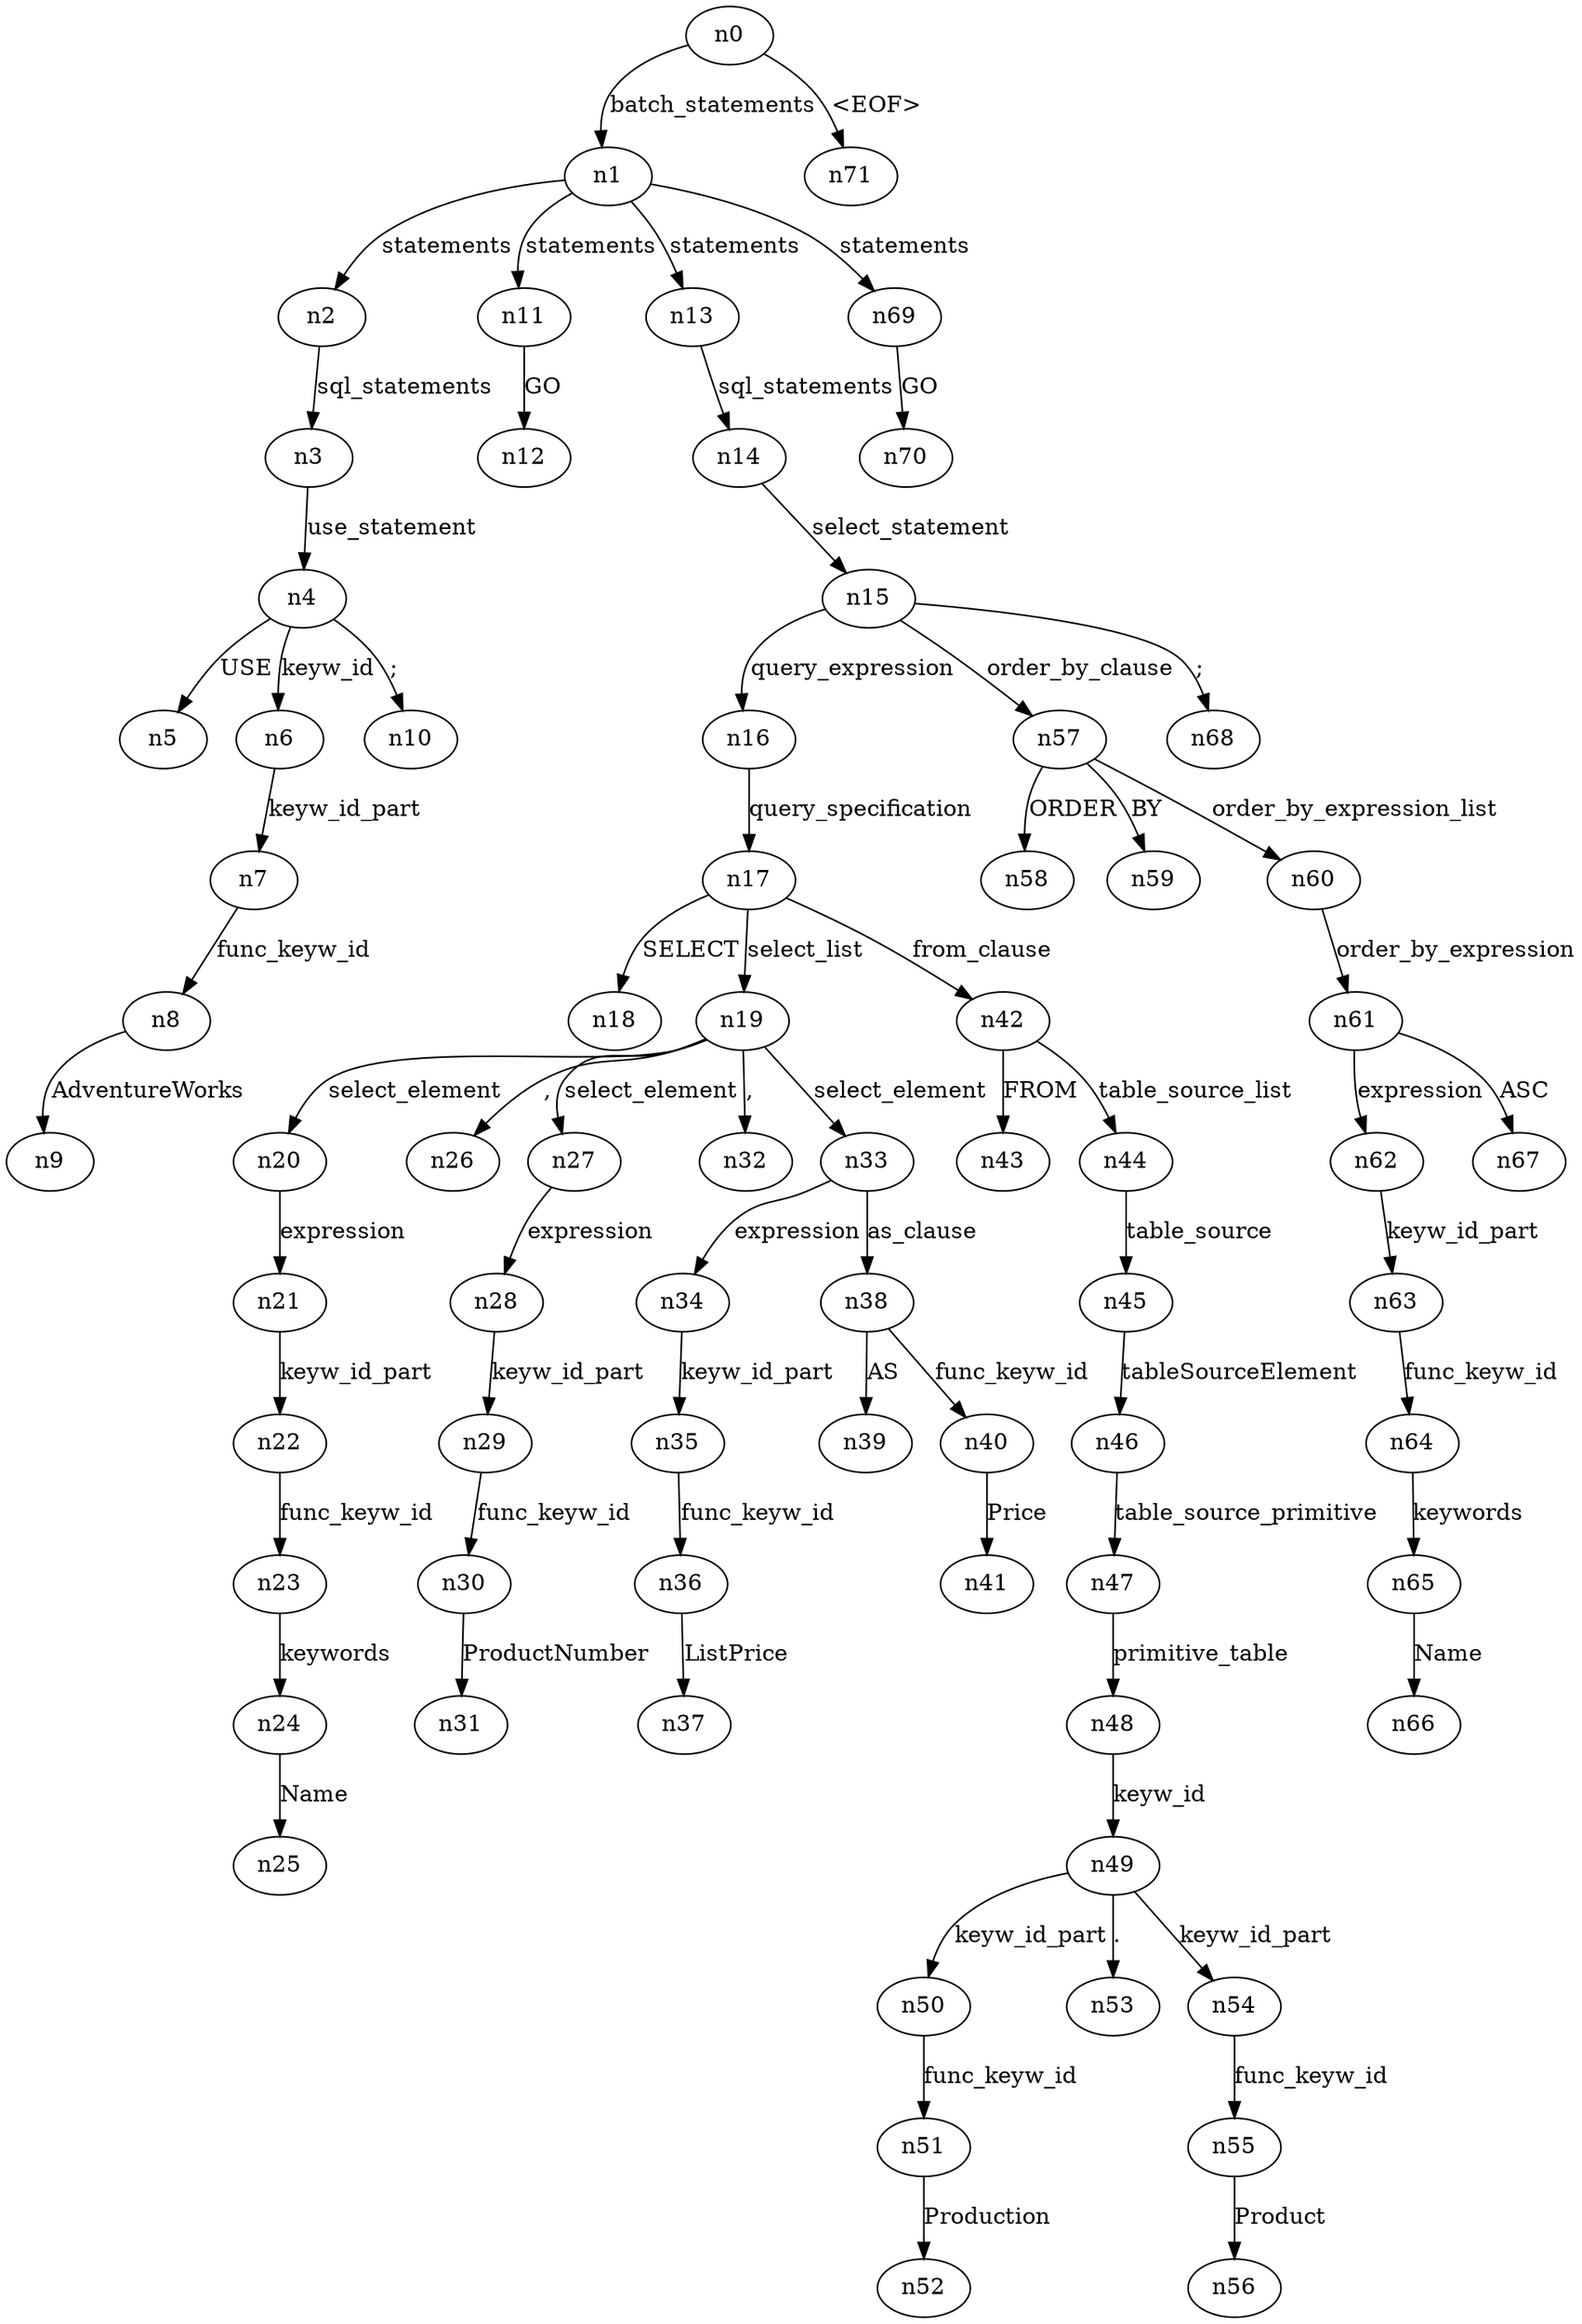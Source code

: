 digraph ParseTree {
  n0 -> n1 [label="batch_statements"];
  n1 -> n2 [label="statements"];
  n2 -> n3 [label="sql_statements"];
  n3 -> n4 [label="use_statement"];
  n4 -> n5 [label="USE"];
  n4 -> n6 [label="keyw_id"];
  n6 -> n7 [label="keyw_id_part"];
  n7 -> n8 [label="func_keyw_id"];
  n8 -> n9 [label="AdventureWorks"];
  n4 -> n10 [label=";"];
  n1 -> n11 [label="statements"];
  n11 -> n12 [label="GO"];
  n1 -> n13 [label="statements"];
  n13 -> n14 [label="sql_statements"];
  n14 -> n15 [label="select_statement"];
  n15 -> n16 [label="query_expression"];
  n16 -> n17 [label="query_specification"];
  n17 -> n18 [label="SELECT"];
  n17 -> n19 [label="select_list"];
  n19 -> n20 [label="select_element"];
  n20 -> n21 [label="expression"];
  n21 -> n22 [label="keyw_id_part"];
  n22 -> n23 [label="func_keyw_id"];
  n23 -> n24 [label="keywords"];
  n24 -> n25 [label="Name"];
  n19 -> n26 [label=","];
  n19 -> n27 [label="select_element"];
  n27 -> n28 [label="expression"];
  n28 -> n29 [label="keyw_id_part"];
  n29 -> n30 [label="func_keyw_id"];
  n30 -> n31 [label="ProductNumber"];
  n19 -> n32 [label=","];
  n19 -> n33 [label="select_element"];
  n33 -> n34 [label="expression"];
  n34 -> n35 [label="keyw_id_part"];
  n35 -> n36 [label="func_keyw_id"];
  n36 -> n37 [label="ListPrice"];
  n33 -> n38 [label="as_clause"];
  n38 -> n39 [label="AS"];
  n38 -> n40 [label="func_keyw_id"];
  n40 -> n41 [label="Price"];
  n17 -> n42 [label="from_clause"];
  n42 -> n43 [label="FROM"];
  n42 -> n44 [label="table_source_list"];
  n44 -> n45 [label="table_source"];
  n45 -> n46 [label="tableSourceElement"];
  n46 -> n47 [label="table_source_primitive"];
  n47 -> n48 [label="primitive_table"];
  n48 -> n49 [label="keyw_id"];
  n49 -> n50 [label="keyw_id_part"];
  n50 -> n51 [label="func_keyw_id"];
  n51 -> n52 [label="Production"];
  n49 -> n53 [label="."];
  n49 -> n54 [label="keyw_id_part"];
  n54 -> n55 [label="func_keyw_id"];
  n55 -> n56 [label="Product"];
  n15 -> n57 [label="order_by_clause"];
  n57 -> n58 [label="ORDER"];
  n57 -> n59 [label="BY"];
  n57 -> n60 [label="order_by_expression_list"];
  n60 -> n61 [label="order_by_expression"];
  n61 -> n62 [label="expression"];
  n62 -> n63 [label="keyw_id_part"];
  n63 -> n64 [label="func_keyw_id"];
  n64 -> n65 [label="keywords"];
  n65 -> n66 [label="Name"];
  n61 -> n67 [label="ASC"];
  n15 -> n68 [label=";"];
  n1 -> n69 [label="statements"];
  n69 -> n70 [label="GO"];
  n0 -> n71 [label="<EOF>"];
}